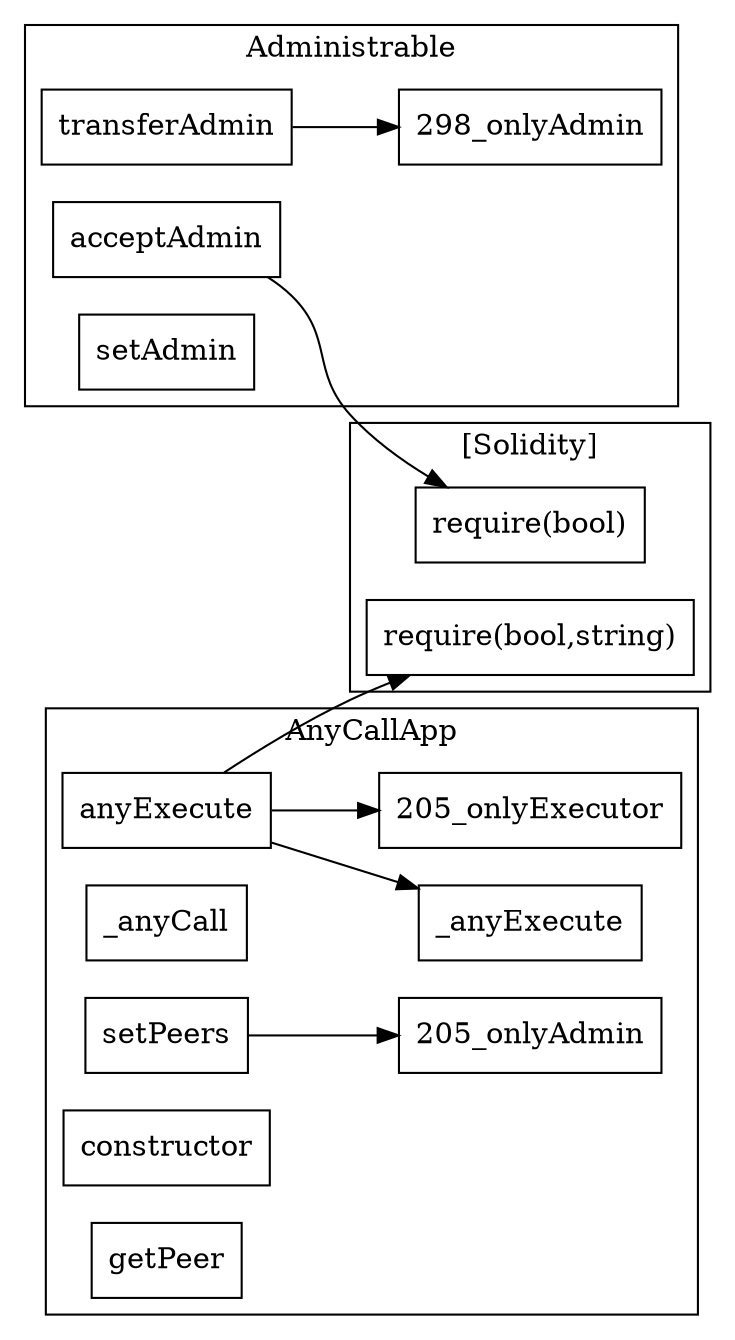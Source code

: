 strict digraph {
rankdir="LR"
node [shape=box]
subgraph cluster_298_Administrable {
label = "Administrable"
"298_acceptAdmin" [label="acceptAdmin"]
"298_transferAdmin" [label="transferAdmin"]
"298_setAdmin" [label="setAdmin"]
"298_transferAdmin" -> "298_onlyAdmin"
}subgraph cluster_205_AnyCallApp {
label = "AnyCallApp"
"205_anyExecute" [label="anyExecute"]
"205__anyCall" [label="_anyCall"]
"205_setPeers" [label="setPeers"]
"205_constructor" [label="constructor"]
"205_getPeer" [label="getPeer"]
"205__anyExecute" [label="_anyExecute"]
"205_anyExecute" -> "205__anyExecute"
"205_anyExecute" -> "205_onlyExecutor"
"205_setPeers" -> "205_onlyAdmin"
}subgraph cluster_solidity {
label = "[Solidity]"
"require(bool)" 
"require(bool,string)" 
"298_acceptAdmin" -> "require(bool)"
"205_anyExecute" -> "require(bool,string)"
}
}